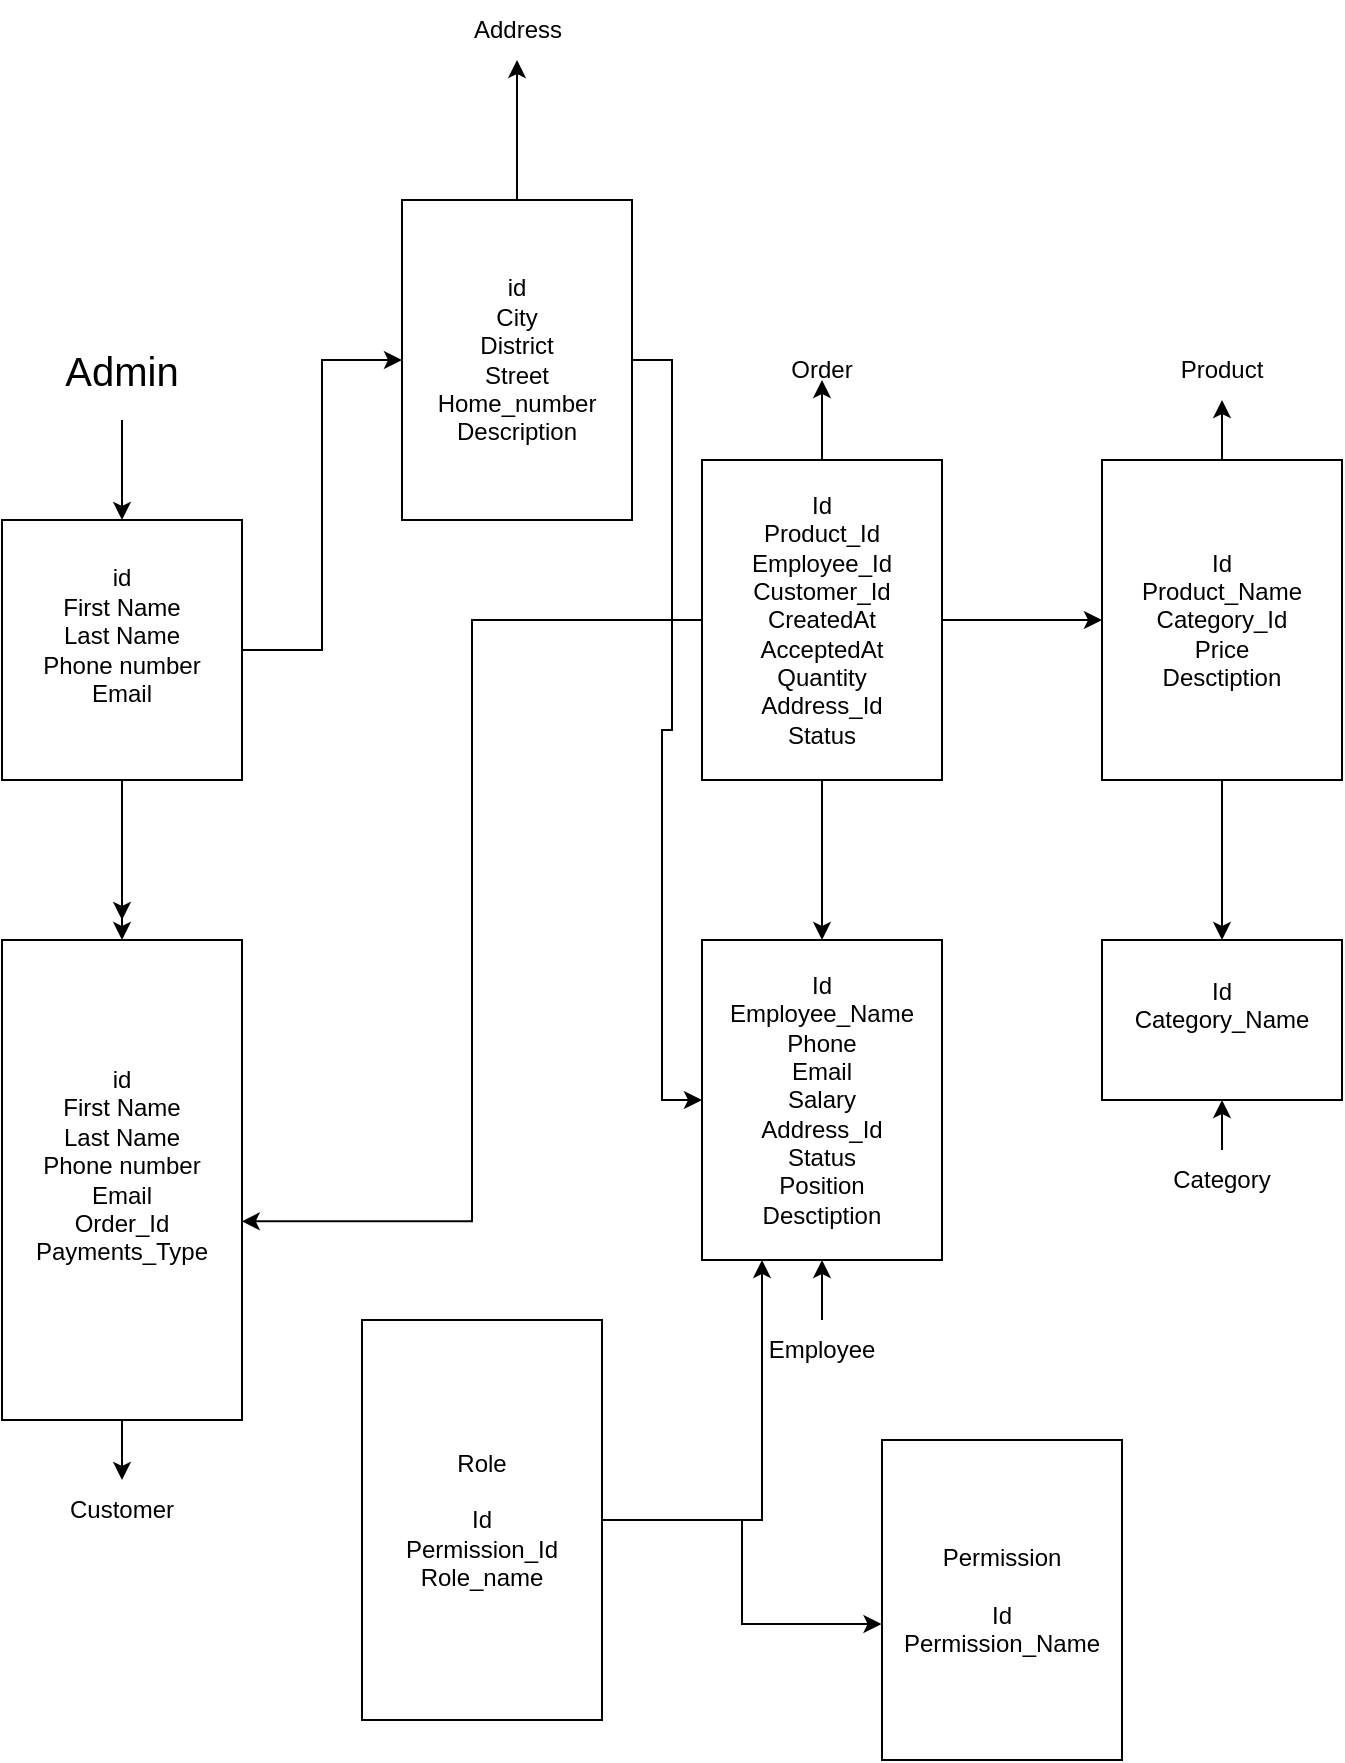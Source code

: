 <mxfile version="24.0.1" type="github">
  <diagram name="Page-1" id="FVh7PWLFT7Xvijc2l2Jd">
    <mxGraphModel dx="1909" dy="2356" grid="1" gridSize="10" guides="1" tooltips="1" connect="1" arrows="1" fold="1" page="1" pageScale="1" pageWidth="850" pageHeight="1100" math="0" shadow="0">
      <root>
        <mxCell id="0" />
        <mxCell id="1" parent="0" />
        <mxCell id="1CeSl-3BmUiMjb2vYE6M-8" value="" style="edgeStyle=orthogonalEdgeStyle;rounded=0;orthogonalLoop=1;jettySize=auto;html=1;" edge="1" parent="1" source="1CeSl-3BmUiMjb2vYE6M-2" target="1CeSl-3BmUiMjb2vYE6M-6">
          <mxGeometry relative="1" as="geometry" />
        </mxCell>
        <mxCell id="1CeSl-3BmUiMjb2vYE6M-12" style="edgeStyle=orthogonalEdgeStyle;rounded=0;orthogonalLoop=1;jettySize=auto;html=1;" edge="1" parent="1" source="1CeSl-3BmUiMjb2vYE6M-2">
          <mxGeometry relative="1" as="geometry">
            <mxPoint x="170" y="430" as="targetPoint" />
          </mxGeometry>
        </mxCell>
        <mxCell id="1CeSl-3BmUiMjb2vYE6M-14" value="" style="edgeStyle=orthogonalEdgeStyle;rounded=0;orthogonalLoop=1;jettySize=auto;html=1;" edge="1" parent="1" source="1CeSl-3BmUiMjb2vYE6M-2" target="1CeSl-3BmUiMjb2vYE6M-13">
          <mxGeometry relative="1" as="geometry" />
        </mxCell>
        <mxCell id="1CeSl-3BmUiMjb2vYE6M-2" value="id&lt;div&gt;First Name&lt;/div&gt;&lt;div&gt;Last Name&lt;/div&gt;&lt;div&gt;Phone number&lt;/div&gt;&lt;div&gt;Email&lt;/div&gt;&lt;div&gt;&lt;br&gt;&lt;/div&gt;" style="rounded=0;whiteSpace=wrap;html=1;" vertex="1" parent="1">
          <mxGeometry x="110" y="230" width="120" height="130" as="geometry" />
        </mxCell>
        <mxCell id="1CeSl-3BmUiMjb2vYE6M-37" value="" style="edgeStyle=orthogonalEdgeStyle;rounded=0;orthogonalLoop=1;jettySize=auto;html=1;" edge="1" parent="1" source="1CeSl-3BmUiMjb2vYE6M-5" target="1CeSl-3BmUiMjb2vYE6M-2">
          <mxGeometry relative="1" as="geometry" />
        </mxCell>
        <mxCell id="1CeSl-3BmUiMjb2vYE6M-5" value="&lt;font style=&quot;font-size: 20px;&quot;&gt;Admin&lt;/font&gt;" style="text;html=1;align=center;verticalAlign=middle;whiteSpace=wrap;rounded=0;" vertex="1" parent="1">
          <mxGeometry x="140" y="130" width="60" height="50" as="geometry" />
        </mxCell>
        <mxCell id="1CeSl-3BmUiMjb2vYE6M-11" style="edgeStyle=orthogonalEdgeStyle;rounded=0;orthogonalLoop=1;jettySize=auto;html=1;" edge="1" parent="1" source="1CeSl-3BmUiMjb2vYE6M-6" target="1CeSl-3BmUiMjb2vYE6M-10">
          <mxGeometry relative="1" as="geometry" />
        </mxCell>
        <mxCell id="1CeSl-3BmUiMjb2vYE6M-38" style="edgeStyle=orthogonalEdgeStyle;rounded=0;orthogonalLoop=1;jettySize=auto;html=1;entryX=0;entryY=0.5;entryDx=0;entryDy=0;" edge="1" parent="1" source="1CeSl-3BmUiMjb2vYE6M-6" target="1CeSl-3BmUiMjb2vYE6M-31">
          <mxGeometry relative="1" as="geometry" />
        </mxCell>
        <mxCell id="1CeSl-3BmUiMjb2vYE6M-6" value="id&lt;div&gt;City&lt;/div&gt;&lt;div&gt;District&lt;/div&gt;&lt;div&gt;Street&lt;/div&gt;&lt;div&gt;Home_number&lt;/div&gt;&lt;div&gt;Description&lt;/div&gt;" style="rounded=0;whiteSpace=wrap;html=1;" vertex="1" parent="1">
          <mxGeometry x="310" y="70" width="115" height="160" as="geometry" />
        </mxCell>
        <mxCell id="1CeSl-3BmUiMjb2vYE6M-10" value="Address" style="text;html=1;align=center;verticalAlign=middle;whiteSpace=wrap;rounded=0;" vertex="1" parent="1">
          <mxGeometry x="337.5" y="-30" width="60" height="30" as="geometry" />
        </mxCell>
        <mxCell id="1CeSl-3BmUiMjb2vYE6M-28" value="" style="edgeStyle=orthogonalEdgeStyle;rounded=0;orthogonalLoop=1;jettySize=auto;html=1;" edge="1" parent="1" source="1CeSl-3BmUiMjb2vYE6M-13" target="1CeSl-3BmUiMjb2vYE6M-27">
          <mxGeometry relative="1" as="geometry" />
        </mxCell>
        <mxCell id="1CeSl-3BmUiMjb2vYE6M-13" value="id&lt;div&gt;First Name&lt;/div&gt;&lt;div&gt;Last Name&lt;/div&gt;&lt;div&gt;Phone number&lt;/div&gt;&lt;div&gt;Email&lt;/div&gt;&lt;div&gt;Order_Id&lt;/div&gt;&lt;div&gt;Payments_Type&lt;/div&gt;&lt;div&gt;&lt;br&gt;&lt;/div&gt;" style="rounded=0;whiteSpace=wrap;html=1;" vertex="1" parent="1">
          <mxGeometry x="110" y="440" width="120" height="240" as="geometry" />
        </mxCell>
        <mxCell id="1CeSl-3BmUiMjb2vYE6M-21" value="" style="edgeStyle=orthogonalEdgeStyle;rounded=0;orthogonalLoop=1;jettySize=auto;html=1;" edge="1" parent="1" source="1CeSl-3BmUiMjb2vYE6M-16" target="1CeSl-3BmUiMjb2vYE6M-20">
          <mxGeometry relative="1" as="geometry" />
        </mxCell>
        <mxCell id="1CeSl-3BmUiMjb2vYE6M-23" value="" style="edgeStyle=orthogonalEdgeStyle;rounded=0;orthogonalLoop=1;jettySize=auto;html=1;" edge="1" parent="1" source="1CeSl-3BmUiMjb2vYE6M-16">
          <mxGeometry relative="1" as="geometry">
            <mxPoint x="520" y="160" as="targetPoint" />
          </mxGeometry>
        </mxCell>
        <mxCell id="1CeSl-3BmUiMjb2vYE6M-32" value="" style="edgeStyle=orthogonalEdgeStyle;rounded=0;orthogonalLoop=1;jettySize=auto;html=1;" edge="1" parent="1" source="1CeSl-3BmUiMjb2vYE6M-16" target="1CeSl-3BmUiMjb2vYE6M-31">
          <mxGeometry relative="1" as="geometry" />
        </mxCell>
        <mxCell id="1CeSl-3BmUiMjb2vYE6M-16" value="Id&lt;div&gt;&lt;span style=&quot;background-color: initial;&quot;&gt;Product_Id&lt;br&gt;Employee_Id&lt;/span&gt;&lt;br&gt;&lt;/div&gt;&lt;div&gt;Customer_Id&lt;/div&gt;&lt;div&gt;CreatedAt&lt;/div&gt;&lt;div&gt;AcceptedAt&lt;/div&gt;&lt;div&gt;Quantity&lt;/div&gt;&lt;div&gt;Address_Id&lt;br&gt;&lt;/div&gt;&lt;div&gt;Status&lt;/div&gt;" style="rounded=0;whiteSpace=wrap;html=1;" vertex="1" parent="1">
          <mxGeometry x="460" y="200" width="120" height="160" as="geometry" />
        </mxCell>
        <mxCell id="1CeSl-3BmUiMjb2vYE6M-18" style="edgeStyle=orthogonalEdgeStyle;rounded=0;orthogonalLoop=1;jettySize=auto;html=1;entryX=0.999;entryY=0.586;entryDx=0;entryDy=0;entryPerimeter=0;" edge="1" parent="1" source="1CeSl-3BmUiMjb2vYE6M-16" target="1CeSl-3BmUiMjb2vYE6M-13">
          <mxGeometry relative="1" as="geometry" />
        </mxCell>
        <mxCell id="1CeSl-3BmUiMjb2vYE6M-25" style="edgeStyle=orthogonalEdgeStyle;rounded=0;orthogonalLoop=1;jettySize=auto;html=1;entryX=0.5;entryY=1;entryDx=0;entryDy=0;" edge="1" parent="1" source="1CeSl-3BmUiMjb2vYE6M-20" target="1CeSl-3BmUiMjb2vYE6M-24">
          <mxGeometry relative="1" as="geometry" />
        </mxCell>
        <mxCell id="1CeSl-3BmUiMjb2vYE6M-30" value="" style="edgeStyle=orthogonalEdgeStyle;rounded=0;orthogonalLoop=1;jettySize=auto;html=1;" edge="1" parent="1" source="1CeSl-3BmUiMjb2vYE6M-20" target="1CeSl-3BmUiMjb2vYE6M-29">
          <mxGeometry relative="1" as="geometry" />
        </mxCell>
        <mxCell id="1CeSl-3BmUiMjb2vYE6M-20" value="Id&lt;div&gt;Product_Name&lt;/div&gt;&lt;div&gt;Category_Id&lt;/div&gt;&lt;div&gt;Price&lt;/div&gt;&lt;div&gt;Desctiption&lt;/div&gt;" style="rounded=0;whiteSpace=wrap;html=1;" vertex="1" parent="1">
          <mxGeometry x="660" y="200" width="120" height="160" as="geometry" />
        </mxCell>
        <mxCell id="1CeSl-3BmUiMjb2vYE6M-24" value="Product" style="text;html=1;align=center;verticalAlign=middle;whiteSpace=wrap;rounded=0;" vertex="1" parent="1">
          <mxGeometry x="690" y="140" width="60" height="30" as="geometry" />
        </mxCell>
        <mxCell id="1CeSl-3BmUiMjb2vYE6M-26" value="Order" style="text;html=1;align=center;verticalAlign=middle;whiteSpace=wrap;rounded=0;" vertex="1" parent="1">
          <mxGeometry x="490" y="140" width="60" height="30" as="geometry" />
        </mxCell>
        <mxCell id="1CeSl-3BmUiMjb2vYE6M-27" value="Customer" style="text;html=1;align=center;verticalAlign=middle;whiteSpace=wrap;rounded=0;" vertex="1" parent="1">
          <mxGeometry x="140" y="710" width="60" height="30" as="geometry" />
        </mxCell>
        <mxCell id="1CeSl-3BmUiMjb2vYE6M-29" value="Id&lt;div&gt;Category_Name&lt;/div&gt;&lt;div&gt;&lt;br&gt;&lt;/div&gt;" style="rounded=0;whiteSpace=wrap;html=1;" vertex="1" parent="1">
          <mxGeometry x="660" y="440" width="120" height="80" as="geometry" />
        </mxCell>
        <mxCell id="1CeSl-3BmUiMjb2vYE6M-31" value="Id&lt;div&gt;&lt;span style=&quot;background-color: initial;&quot;&gt;Employee_Name&lt;/span&gt;&lt;br&gt;&lt;/div&gt;&lt;div&gt;&lt;span style=&quot;background-color: initial;&quot;&gt;Phone&lt;/span&gt;&lt;br&gt;&lt;/div&gt;&lt;div&gt;&lt;span style=&quot;background-color: initial;&quot;&gt;Email&lt;/span&gt;&lt;/div&gt;&lt;div&gt;&lt;span style=&quot;background-color: initial;&quot;&gt;Salary&lt;/span&gt;&lt;/div&gt;&lt;div&gt;Address_Id&lt;br&gt;&lt;/div&gt;&lt;div&gt;Status&lt;/div&gt;&lt;div&gt;Position&lt;/div&gt;&lt;div&gt;Desctiption&lt;/div&gt;" style="rounded=0;whiteSpace=wrap;html=1;" vertex="1" parent="1">
          <mxGeometry x="460" y="440" width="120" height="160" as="geometry" />
        </mxCell>
        <mxCell id="1CeSl-3BmUiMjb2vYE6M-34" value="" style="edgeStyle=orthogonalEdgeStyle;rounded=0;orthogonalLoop=1;jettySize=auto;html=1;" edge="1" parent="1" source="1CeSl-3BmUiMjb2vYE6M-33" target="1CeSl-3BmUiMjb2vYE6M-31">
          <mxGeometry relative="1" as="geometry" />
        </mxCell>
        <mxCell id="1CeSl-3BmUiMjb2vYE6M-33" value="Employee" style="text;html=1;align=center;verticalAlign=middle;whiteSpace=wrap;rounded=0;" vertex="1" parent="1">
          <mxGeometry x="490" y="630" width="60" height="30" as="geometry" />
        </mxCell>
        <mxCell id="1CeSl-3BmUiMjb2vYE6M-36" value="" style="edgeStyle=orthogonalEdgeStyle;rounded=0;orthogonalLoop=1;jettySize=auto;html=1;" edge="1" parent="1" source="1CeSl-3BmUiMjb2vYE6M-35" target="1CeSl-3BmUiMjb2vYE6M-29">
          <mxGeometry relative="1" as="geometry" />
        </mxCell>
        <mxCell id="1CeSl-3BmUiMjb2vYE6M-35" value="Category" style="text;html=1;align=center;verticalAlign=middle;whiteSpace=wrap;rounded=0;" vertex="1" parent="1">
          <mxGeometry x="690" y="545" width="60" height="30" as="geometry" />
        </mxCell>
        <mxCell id="1CeSl-3BmUiMjb2vYE6M-39" value="Permission&lt;div&gt;&lt;br&gt;&lt;/div&gt;&lt;div&gt;Id&lt;/div&gt;&lt;div&gt;Permission_Name&lt;/div&gt;" style="rounded=0;whiteSpace=wrap;html=1;" vertex="1" parent="1">
          <mxGeometry x="550" y="690" width="120" height="160" as="geometry" />
        </mxCell>
        <mxCell id="1CeSl-3BmUiMjb2vYE6M-43" style="edgeStyle=orthogonalEdgeStyle;rounded=0;orthogonalLoop=1;jettySize=auto;html=1;entryX=0.25;entryY=1;entryDx=0;entryDy=0;" edge="1" parent="1" source="1CeSl-3BmUiMjb2vYE6M-40" target="1CeSl-3BmUiMjb2vYE6M-31">
          <mxGeometry relative="1" as="geometry" />
        </mxCell>
        <mxCell id="1CeSl-3BmUiMjb2vYE6M-40" value="Role&lt;div&gt;&lt;br&gt;&lt;/div&gt;&lt;div&gt;Id&lt;/div&gt;&lt;div&gt;Permission_Id&lt;/div&gt;&lt;div&gt;Role_name&lt;/div&gt;" style="rounded=0;whiteSpace=wrap;html=1;" vertex="1" parent="1">
          <mxGeometry x="290" y="630" width="120" height="200" as="geometry" />
        </mxCell>
        <mxCell id="1CeSl-3BmUiMjb2vYE6M-42" style="edgeStyle=orthogonalEdgeStyle;rounded=0;orthogonalLoop=1;jettySize=auto;html=1;entryX=-0.002;entryY=0.575;entryDx=0;entryDy=0;entryPerimeter=0;" edge="1" parent="1" source="1CeSl-3BmUiMjb2vYE6M-40" target="1CeSl-3BmUiMjb2vYE6M-39">
          <mxGeometry relative="1" as="geometry" />
        </mxCell>
      </root>
    </mxGraphModel>
  </diagram>
</mxfile>
